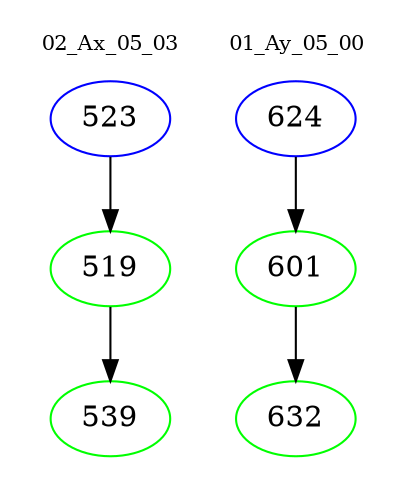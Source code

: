 digraph{
subgraph cluster_0 {
color = white
label = "02_Ax_05_03";
fontsize=10;
T0_523 [label="523", color="blue"]
T0_523 -> T0_519 [color="black"]
T0_519 [label="519", color="green"]
T0_519 -> T0_539 [color="black"]
T0_539 [label="539", color="green"]
}
subgraph cluster_1 {
color = white
label = "01_Ay_05_00";
fontsize=10;
T1_624 [label="624", color="blue"]
T1_624 -> T1_601 [color="black"]
T1_601 [label="601", color="green"]
T1_601 -> T1_632 [color="black"]
T1_632 [label="632", color="green"]
}
}
